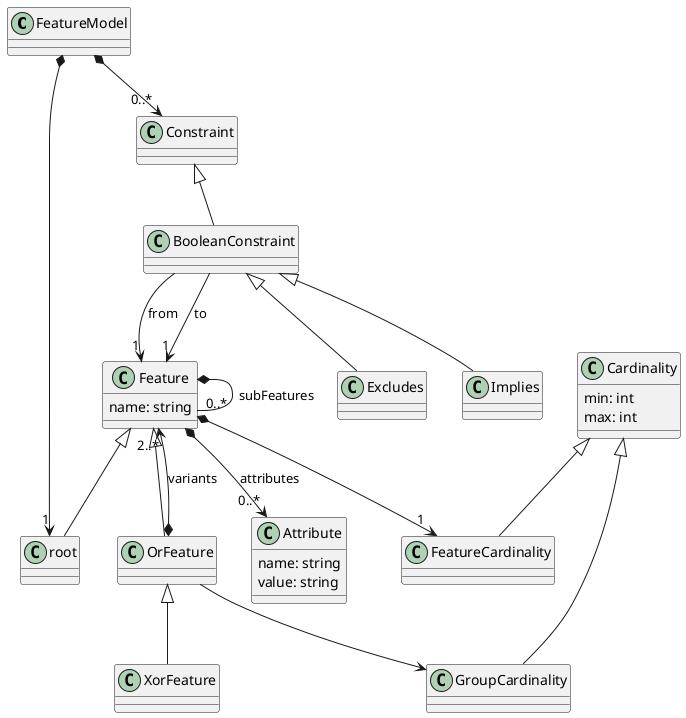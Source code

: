 @startuml

FeatureModel *--> "1" root

Feature <|-- root
Feature *-- "0..*" Feature : subFeatures

class Feature {
name: string
}

Feature <|-- OrFeature
OrFeature <|-- XorFeature

class Cardinality {
min: int
max: int
}

Cardinality <|-- GroupCardinality
Cardinality <|-- FeatureCardinality

class Attribute {
name: string
value: string
}

Feature *--> "0..*" Attribute: attributes
Feature *--> "1" FeatureCardinality
OrFeature *--> "2..*" Feature : variants
OrFeature --> GroupCardinality

FeatureModel *--> "0..*" Constraint
Constraint <|-- BooleanConstraint
BooleanConstraint --> "1" Feature : from
BooleanConstraint --> "1" Feature : to
BooleanConstraint <|-- Implies
BooleanConstraint <|-- Excludes

@enduml